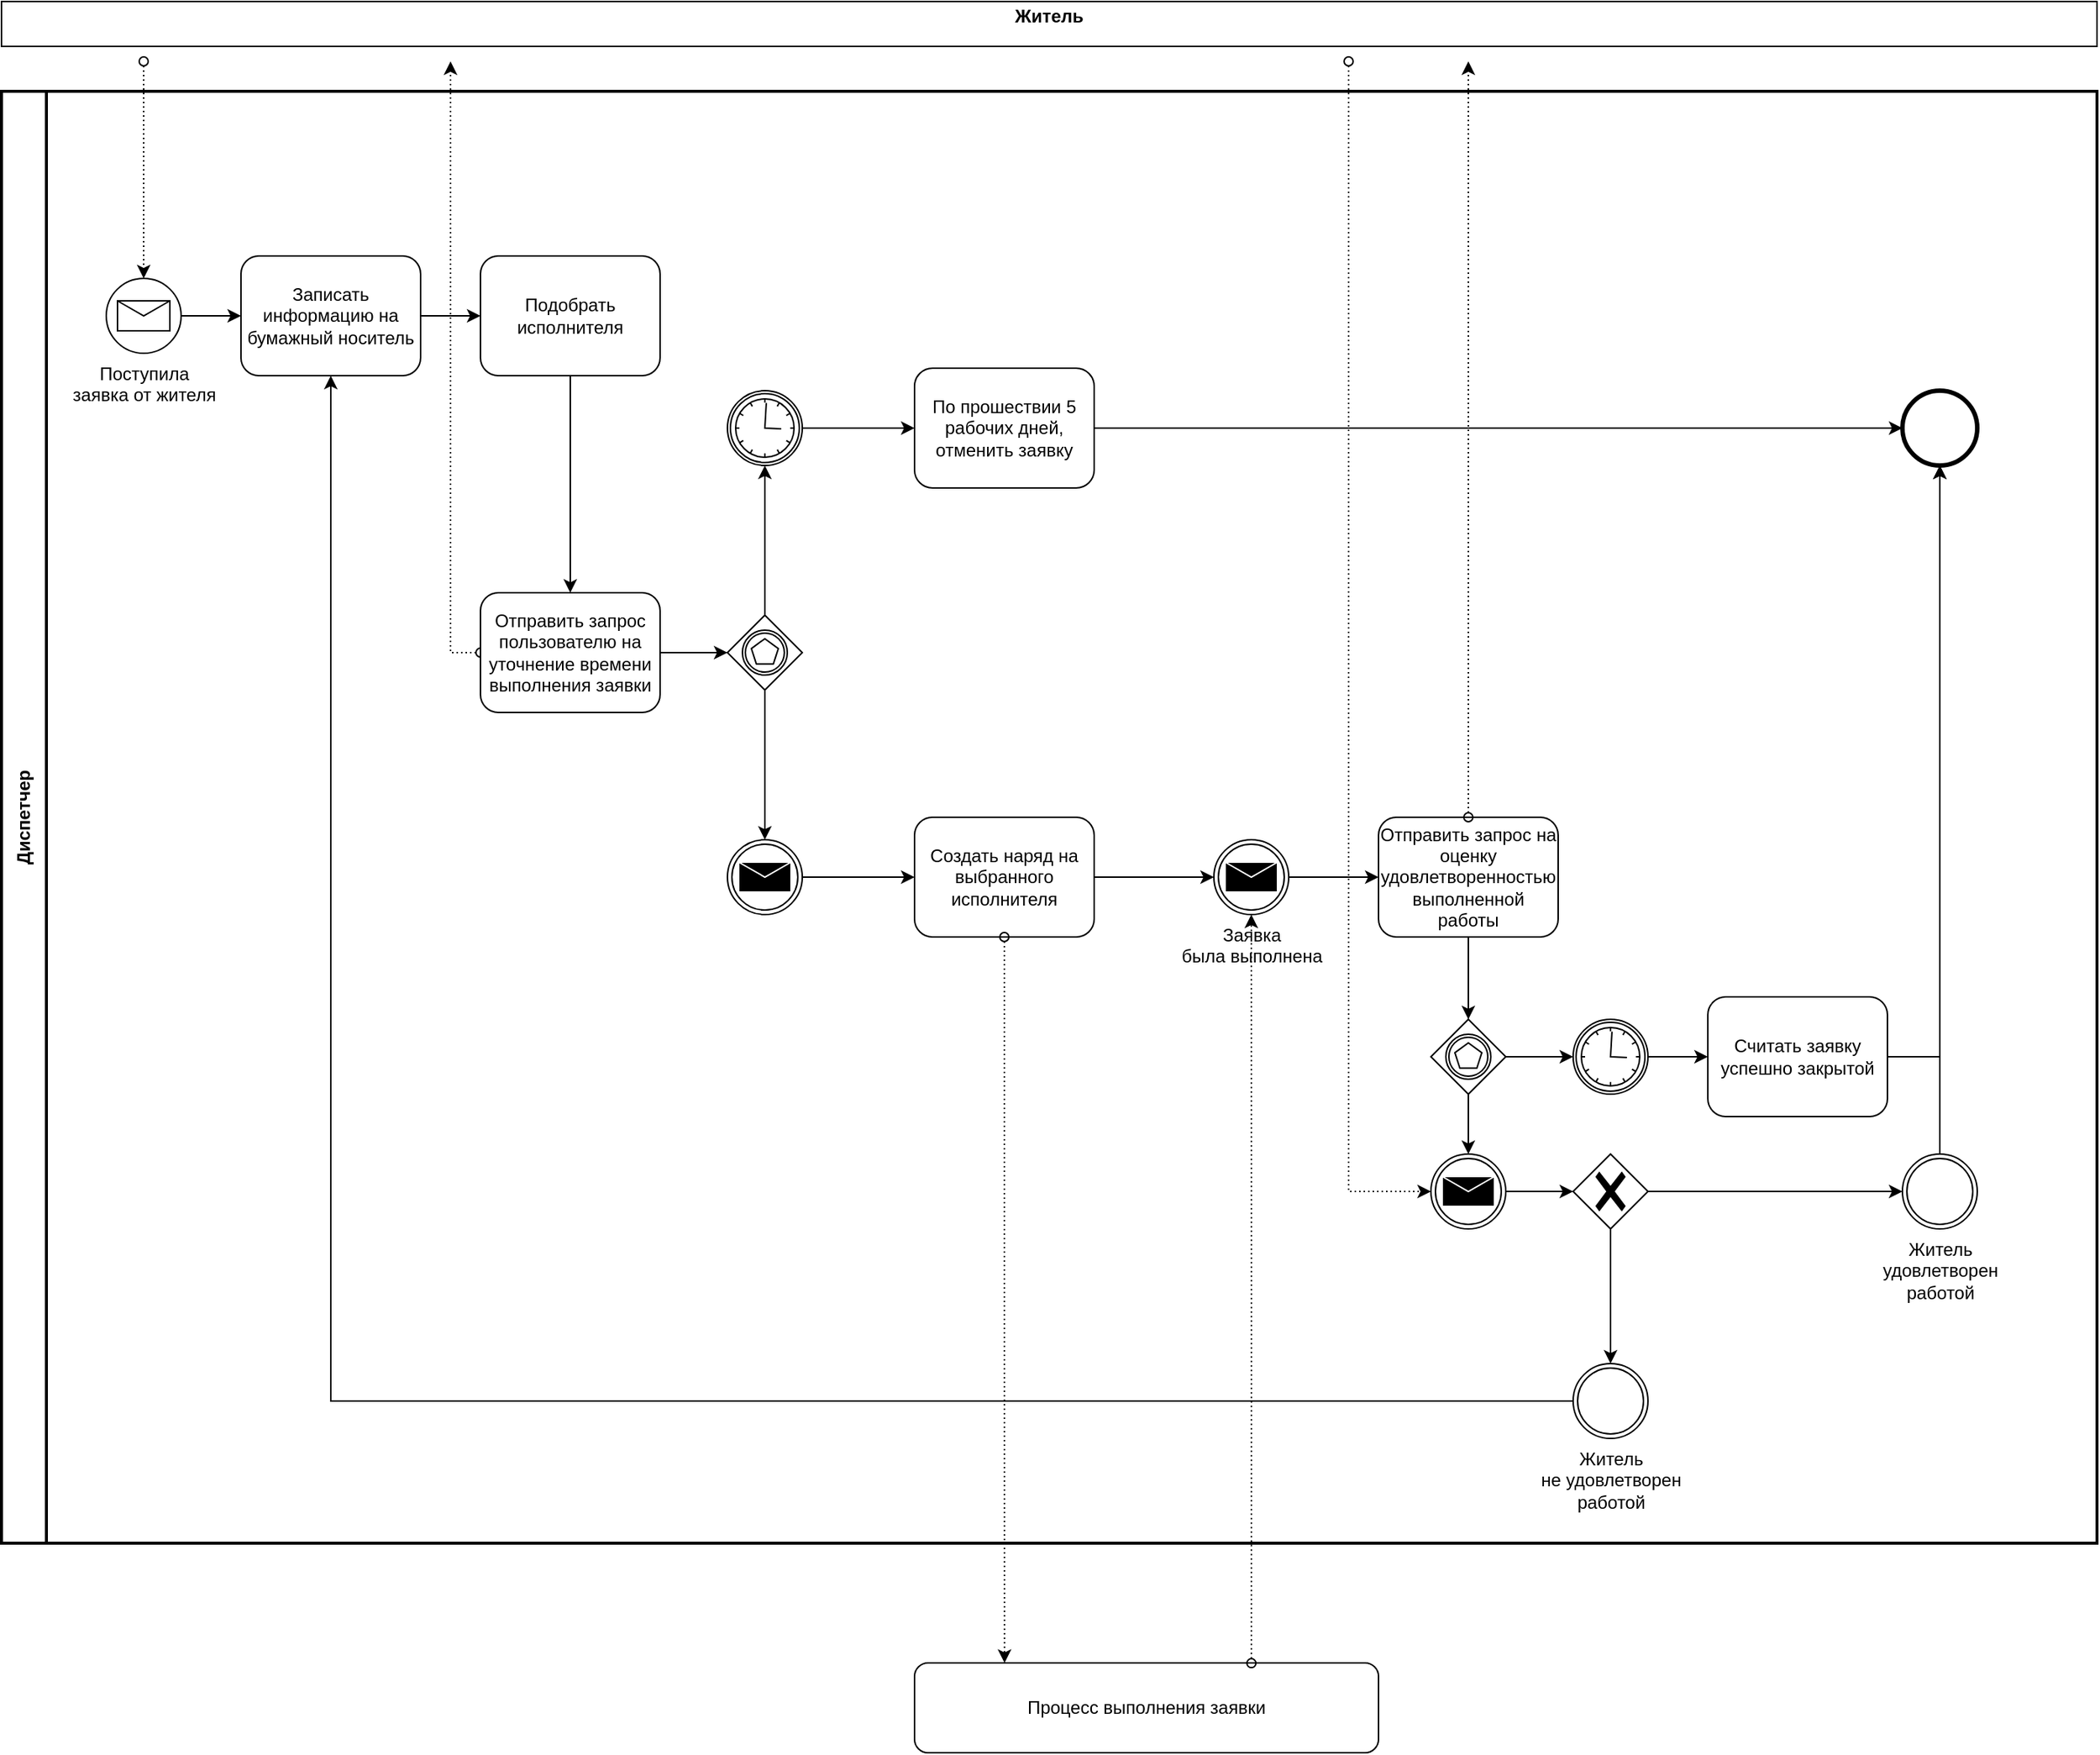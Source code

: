 <mxfile version="20.7.4" type="github">
  <diagram name="Page-1" id="2a216829-ef6e-dabb-86c1-c78162f3ba2b">
    <mxGraphModel dx="2603" dy="1430" grid="1" gridSize="10" guides="1" tooltips="1" connect="1" arrows="1" fold="1" page="1" pageScale="1" pageWidth="850" pageHeight="1100" background="none" math="0" shadow="0">
      <root>
        <mxCell id="0" />
        <mxCell id="1" parent="0" />
        <mxCell id="7nDcxTLfw2DQSQo6lw5K-8" value="&lt;b&gt;Диспетчер&lt;/b&gt;" style="swimlane;html=1;startSize=30;fontStyle=0;collapsible=0;horizontal=0;swimlaneLine=1;swimlaneFillColor=#ffffff;strokeWidth=2;whiteSpace=wrap;" vertex="1" parent="1">
          <mxGeometry x="210" y="140" width="1400" height="970" as="geometry" />
        </mxCell>
        <mxCell id="7nDcxTLfw2DQSQo6lw5K-9" value="Поступила &lt;br&gt;заявка от жителя" style="points=[[0.145,0.145,0],[0.5,0,0],[0.855,0.145,0],[1,0.5,0],[0.855,0.855,0],[0.5,1,0],[0.145,0.855,0],[0,0.5,0]];shape=mxgraph.bpmn.event;html=1;verticalLabelPosition=bottom;labelBackgroundColor=#ffffff;verticalAlign=top;align=center;perimeter=ellipsePerimeter;outlineConnect=0;aspect=fixed;outline=standard;symbol=message;" vertex="1" parent="7nDcxTLfw2DQSQo6lw5K-8">
          <mxGeometry x="70" y="125" width="50" height="50" as="geometry" />
        </mxCell>
        <mxCell id="7a84cebc1def654-3" value="Подобрать исполнителя" style="shape=ext;rounded=1;html=1;whiteSpace=wrap;" parent="7nDcxTLfw2DQSQo6lw5K-8" vertex="1">
          <mxGeometry x="320" y="110" width="120" height="80" as="geometry" />
        </mxCell>
        <mxCell id="7a84cebc1def654-2" value="Записать информацию на бумажный носитель" style="shape=ext;rounded=1;html=1;whiteSpace=wrap;" parent="7nDcxTLfw2DQSQo6lw5K-8" vertex="1">
          <mxGeometry x="160" y="110" width="120" height="80" as="geometry" />
        </mxCell>
        <mxCell id="7a84cebc1def654-39" style="edgeStyle=orthogonalEdgeStyle;rounded=0;html=1;jettySize=auto;orthogonalLoop=1;" parent="7nDcxTLfw2DQSQo6lw5K-8" source="7a84cebc1def654-2" target="7a84cebc1def654-3" edge="1">
          <mxGeometry relative="1" as="geometry" />
        </mxCell>
        <mxCell id="7nDcxTLfw2DQSQo6lw5K-10" value="" style="edgeStyle=orthogonalEdgeStyle;rounded=0;orthogonalLoop=1;jettySize=auto;html=1;" edge="1" parent="7nDcxTLfw2DQSQo6lw5K-8" source="7nDcxTLfw2DQSQo6lw5K-9" target="7a84cebc1def654-2">
          <mxGeometry relative="1" as="geometry" />
        </mxCell>
        <mxCell id="7nDcxTLfw2DQSQo6lw5K-17" style="edgeStyle=orthogonalEdgeStyle;rounded=0;orthogonalLoop=1;jettySize=auto;html=1;entryX=0.5;entryY=0;entryDx=0;entryDy=0;entryPerimeter=0;" edge="1" parent="7nDcxTLfw2DQSQo6lw5K-8" source="7nDcxTLfw2DQSQo6lw5K-13" target="7nDcxTLfw2DQSQo6lw5K-21">
          <mxGeometry relative="1" as="geometry">
            <mxPoint x="510" y="500" as="targetPoint" />
            <Array as="points" />
          </mxGeometry>
        </mxCell>
        <mxCell id="7nDcxTLfw2DQSQo6lw5K-13" value="" style="points=[[0.25,0.25,0],[0.5,0,0],[0.75,0.25,0],[1,0.5,0],[0.75,0.75,0],[0.5,1,0],[0.25,0.75,0],[0,0.5,0]];shape=mxgraph.bpmn.gateway2;html=1;verticalLabelPosition=bottom;labelBackgroundColor=#ffffff;verticalAlign=top;align=center;perimeter=rhombusPerimeter;outlineConnect=0;outline=catching;symbol=multiple;" vertex="1" parent="7nDcxTLfw2DQSQo6lw5K-8">
          <mxGeometry x="485" y="350" width="50" height="50" as="geometry" />
        </mxCell>
        <mxCell id="7nDcxTLfw2DQSQo6lw5K-20" style="edgeStyle=orthogonalEdgeStyle;rounded=0;orthogonalLoop=1;jettySize=auto;html=1;entryX=0;entryY=0.5;entryDx=0;entryDy=0;" edge="1" parent="7nDcxTLfw2DQSQo6lw5K-8" source="7nDcxTLfw2DQSQo6lw5K-15" target="7nDcxTLfw2DQSQo6lw5K-18">
          <mxGeometry relative="1" as="geometry" />
        </mxCell>
        <mxCell id="7nDcxTLfw2DQSQo6lw5K-15" value="" style="points=[[0.145,0.145,0],[0.5,0,0],[0.855,0.145,0],[1,0.5,0],[0.855,0.855,0],[0.5,1,0],[0.145,0.855,0],[0,0.5,0]];shape=mxgraph.bpmn.event;html=1;verticalLabelPosition=bottom;labelBackgroundColor=#ffffff;verticalAlign=top;align=center;perimeter=ellipsePerimeter;outlineConnect=0;aspect=fixed;outline=catching;symbol=timer;" vertex="1" parent="7nDcxTLfw2DQSQo6lw5K-8">
          <mxGeometry x="485" y="200" width="50" height="50" as="geometry" />
        </mxCell>
        <mxCell id="7a84cebc1def654-50" style="edgeStyle=orthogonalEdgeStyle;rounded=0;html=1;jettySize=auto;orthogonalLoop=1;exitX=0.5;exitY=0;exitDx=0;exitDy=0;exitPerimeter=0;entryX=0.5;entryY=1;entryDx=0;entryDy=0;entryPerimeter=0;" parent="7nDcxTLfw2DQSQo6lw5K-8" source="7nDcxTLfw2DQSQo6lw5K-13" target="7nDcxTLfw2DQSQo6lw5K-15" edge="1">
          <mxGeometry relative="1" as="geometry">
            <Array as="points">
              <mxPoint x="510" y="270" />
              <mxPoint x="510" y="270" />
            </Array>
            <mxPoint x="510" y="350" as="sourcePoint" />
            <mxPoint x="630" y="260" as="targetPoint" />
          </mxGeometry>
        </mxCell>
        <mxCell id="7nDcxTLfw2DQSQo6lw5K-48" style="edgeStyle=orthogonalEdgeStyle;rounded=0;orthogonalLoop=1;jettySize=auto;html=1;entryX=0;entryY=0.5;entryDx=0;entryDy=0;" edge="1" parent="7nDcxTLfw2DQSQo6lw5K-8" source="7nDcxTLfw2DQSQo6lw5K-18" target="7a84cebc1def654-26">
          <mxGeometry relative="1" as="geometry" />
        </mxCell>
        <mxCell id="7nDcxTLfw2DQSQo6lw5K-18" value="По прошествии 5 рабочих дней, отменить заявку" style="shape=ext;rounded=1;html=1;whiteSpace=wrap;" vertex="1" parent="7nDcxTLfw2DQSQo6lw5K-8">
          <mxGeometry x="610" y="185" width="120" height="80" as="geometry" />
        </mxCell>
        <mxCell id="7nDcxTLfw2DQSQo6lw5K-23" style="edgeStyle=orthogonalEdgeStyle;rounded=0;orthogonalLoop=1;jettySize=auto;html=1;entryX=0;entryY=0.5;entryDx=0;entryDy=0;" edge="1" parent="7nDcxTLfw2DQSQo6lw5K-8" source="7nDcxTLfw2DQSQo6lw5K-21" target="7nDcxTLfw2DQSQo6lw5K-22">
          <mxGeometry relative="1" as="geometry" />
        </mxCell>
        <mxCell id="7nDcxTLfw2DQSQo6lw5K-21" value="" style="points=[[0.145,0.145,0],[0.5,0,0],[0.855,0.145,0],[1,0.5,0],[0.855,0.855,0],[0.5,1,0],[0.145,0.855,0],[0,0.5,0]];shape=mxgraph.bpmn.event;html=1;verticalLabelPosition=bottom;labelBackgroundColor=#ffffff;verticalAlign=top;align=center;perimeter=ellipsePerimeter;outlineConnect=0;aspect=fixed;outline=throwing;symbol=message;" vertex="1" parent="7nDcxTLfw2DQSQo6lw5K-8">
          <mxGeometry x="485" y="500" width="50" height="50" as="geometry" />
        </mxCell>
        <mxCell id="7nDcxTLfw2DQSQo6lw5K-25" style="edgeStyle=orthogonalEdgeStyle;rounded=0;orthogonalLoop=1;jettySize=auto;html=1;entryX=0;entryY=0.5;entryDx=0;entryDy=0;entryPerimeter=0;" edge="1" parent="7nDcxTLfw2DQSQo6lw5K-8" source="7nDcxTLfw2DQSQo6lw5K-22" target="7nDcxTLfw2DQSQo6lw5K-24">
          <mxGeometry relative="1" as="geometry" />
        </mxCell>
        <mxCell id="7nDcxTLfw2DQSQo6lw5K-22" value="Создать наряд на выбранного исполнителя" style="shape=ext;rounded=1;html=1;whiteSpace=wrap;" vertex="1" parent="7nDcxTLfw2DQSQo6lw5K-8">
          <mxGeometry x="610" y="485" width="120" height="80" as="geometry" />
        </mxCell>
        <mxCell id="7nDcxTLfw2DQSQo6lw5K-27" style="edgeStyle=orthogonalEdgeStyle;rounded=0;orthogonalLoop=1;jettySize=auto;html=1;entryX=0;entryY=0.5;entryDx=0;entryDy=0;" edge="1" parent="7nDcxTLfw2DQSQo6lw5K-8" source="7nDcxTLfw2DQSQo6lw5K-24" target="7nDcxTLfw2DQSQo6lw5K-26">
          <mxGeometry relative="1" as="geometry" />
        </mxCell>
        <mxCell id="7nDcxTLfw2DQSQo6lw5K-24" value="Заявка &lt;br&gt;была выполнена" style="points=[[0.145,0.145,0],[0.5,0,0],[0.855,0.145,0],[1,0.5,0],[0.855,0.855,0],[0.5,1,0],[0.145,0.855,0],[0,0.5,0]];shape=mxgraph.bpmn.event;html=1;verticalLabelPosition=bottom;labelBackgroundColor=#ffffff;verticalAlign=top;align=center;perimeter=ellipsePerimeter;outlineConnect=0;aspect=fixed;outline=throwing;symbol=message;" vertex="1" parent="7nDcxTLfw2DQSQo6lw5K-8">
          <mxGeometry x="810" y="500" width="50" height="50" as="geometry" />
        </mxCell>
        <mxCell id="7nDcxTLfw2DQSQo6lw5K-29" style="edgeStyle=orthogonalEdgeStyle;rounded=0;orthogonalLoop=1;jettySize=auto;html=1;entryX=0.5;entryY=0;entryDx=0;entryDy=0;entryPerimeter=0;" edge="1" parent="7nDcxTLfw2DQSQo6lw5K-8" source="7nDcxTLfw2DQSQo6lw5K-26" target="7nDcxTLfw2DQSQo6lw5K-28">
          <mxGeometry relative="1" as="geometry" />
        </mxCell>
        <mxCell id="7nDcxTLfw2DQSQo6lw5K-26" value="Отправить запрос на оценку удовлетворенностью выполненной работы" style="shape=ext;rounded=1;html=1;whiteSpace=wrap;" vertex="1" parent="7nDcxTLfw2DQSQo6lw5K-8">
          <mxGeometry x="920" y="485" width="120" height="80" as="geometry" />
        </mxCell>
        <mxCell id="7nDcxTLfw2DQSQo6lw5K-31" style="edgeStyle=orthogonalEdgeStyle;rounded=0;orthogonalLoop=1;jettySize=auto;html=1;entryX=0;entryY=0.5;entryDx=0;entryDy=0;entryPerimeter=0;" edge="1" parent="7nDcxTLfw2DQSQo6lw5K-8" source="7nDcxTLfw2DQSQo6lw5K-28" target="7nDcxTLfw2DQSQo6lw5K-30">
          <mxGeometry relative="1" as="geometry" />
        </mxCell>
        <mxCell id="7nDcxTLfw2DQSQo6lw5K-33" style="edgeStyle=orthogonalEdgeStyle;rounded=0;orthogonalLoop=1;jettySize=auto;html=1;entryX=0.5;entryY=0;entryDx=0;entryDy=0;entryPerimeter=0;" edge="1" parent="7nDcxTLfw2DQSQo6lw5K-8" source="7nDcxTLfw2DQSQo6lw5K-28" target="7nDcxTLfw2DQSQo6lw5K-32">
          <mxGeometry relative="1" as="geometry" />
        </mxCell>
        <mxCell id="7nDcxTLfw2DQSQo6lw5K-28" value="" style="points=[[0.25,0.25,0],[0.5,0,0],[0.75,0.25,0],[1,0.5,0],[0.75,0.75,0],[0.5,1,0],[0.25,0.75,0],[0,0.5,0]];shape=mxgraph.bpmn.gateway2;html=1;verticalLabelPosition=bottom;labelBackgroundColor=#ffffff;verticalAlign=top;align=center;perimeter=rhombusPerimeter;outlineConnect=0;outline=catching;symbol=multiple;" vertex="1" parent="7nDcxTLfw2DQSQo6lw5K-8">
          <mxGeometry x="955" y="620" width="50" height="50" as="geometry" />
        </mxCell>
        <mxCell id="7nDcxTLfw2DQSQo6lw5K-35" style="edgeStyle=orthogonalEdgeStyle;rounded=0;orthogonalLoop=1;jettySize=auto;html=1;entryX=0;entryY=0.5;entryDx=0;entryDy=0;" edge="1" parent="7nDcxTLfw2DQSQo6lw5K-8" source="7nDcxTLfw2DQSQo6lw5K-30" target="7nDcxTLfw2DQSQo6lw5K-34">
          <mxGeometry relative="1" as="geometry" />
        </mxCell>
        <mxCell id="7nDcxTLfw2DQSQo6lw5K-30" value="" style="points=[[0.145,0.145,0],[0.5,0,0],[0.855,0.145,0],[1,0.5,0],[0.855,0.855,0],[0.5,1,0],[0.145,0.855,0],[0,0.5,0]];shape=mxgraph.bpmn.event;html=1;verticalLabelPosition=bottom;labelBackgroundColor=#ffffff;verticalAlign=top;align=center;perimeter=ellipsePerimeter;outlineConnect=0;aspect=fixed;outline=catching;symbol=timer;" vertex="1" parent="7nDcxTLfw2DQSQo6lw5K-8">
          <mxGeometry x="1050" y="620" width="50" height="50" as="geometry" />
        </mxCell>
        <mxCell id="7nDcxTLfw2DQSQo6lw5K-38" style="edgeStyle=orthogonalEdgeStyle;rounded=0;orthogonalLoop=1;jettySize=auto;html=1;entryX=0;entryY=0.5;entryDx=0;entryDy=0;entryPerimeter=0;" edge="1" parent="7nDcxTLfw2DQSQo6lw5K-8" source="7nDcxTLfw2DQSQo6lw5K-32" target="7nDcxTLfw2DQSQo6lw5K-37">
          <mxGeometry relative="1" as="geometry" />
        </mxCell>
        <mxCell id="7nDcxTLfw2DQSQo6lw5K-32" value="" style="points=[[0.145,0.145,0],[0.5,0,0],[0.855,0.145,0],[1,0.5,0],[0.855,0.855,0],[0.5,1,0],[0.145,0.855,0],[0,0.5,0]];shape=mxgraph.bpmn.event;html=1;verticalLabelPosition=bottom;labelBackgroundColor=#ffffff;verticalAlign=top;align=center;perimeter=ellipsePerimeter;outlineConnect=0;aspect=fixed;outline=throwing;symbol=message;" vertex="1" parent="7nDcxTLfw2DQSQo6lw5K-8">
          <mxGeometry x="955" y="710" width="50" height="50" as="geometry" />
        </mxCell>
        <mxCell id="7nDcxTLfw2DQSQo6lw5K-34" value="Считать заявку успешно закрытой" style="shape=ext;rounded=1;html=1;whiteSpace=wrap;" vertex="1" parent="7nDcxTLfw2DQSQo6lw5K-8">
          <mxGeometry x="1140" y="605" width="120" height="80" as="geometry" />
        </mxCell>
        <mxCell id="7a84cebc1def654-26" value="" style="shape=mxgraph.bpmn.shape;html=1;verticalLabelPosition=bottom;labelBackgroundColor=#ffffff;verticalAlign=top;perimeter=ellipsePerimeter;outline=end;symbol=general;" parent="7nDcxTLfw2DQSQo6lw5K-8" vertex="1">
          <mxGeometry x="1270" y="200.0" width="50" height="50" as="geometry" />
        </mxCell>
        <mxCell id="7nDcxTLfw2DQSQo6lw5K-36" style="edgeStyle=orthogonalEdgeStyle;rounded=0;orthogonalLoop=1;jettySize=auto;html=1;entryX=0.5;entryY=1;entryDx=0;entryDy=0;" edge="1" parent="7nDcxTLfw2DQSQo6lw5K-8" source="7nDcxTLfw2DQSQo6lw5K-34" target="7a84cebc1def654-26">
          <mxGeometry relative="1" as="geometry" />
        </mxCell>
        <mxCell id="7nDcxTLfw2DQSQo6lw5K-40" style="edgeStyle=orthogonalEdgeStyle;rounded=0;orthogonalLoop=1;jettySize=auto;html=1;entryX=0;entryY=0.5;entryDx=0;entryDy=0;entryPerimeter=0;" edge="1" parent="7nDcxTLfw2DQSQo6lw5K-8" source="7nDcxTLfw2DQSQo6lw5K-37" target="7nDcxTLfw2DQSQo6lw5K-42">
          <mxGeometry relative="1" as="geometry">
            <mxPoint x="1270" y="735" as="targetPoint" />
          </mxGeometry>
        </mxCell>
        <mxCell id="7nDcxTLfw2DQSQo6lw5K-44" style="edgeStyle=orthogonalEdgeStyle;rounded=0;orthogonalLoop=1;jettySize=auto;html=1;entryX=0.5;entryY=0;entryDx=0;entryDy=0;entryPerimeter=0;" edge="1" parent="7nDcxTLfw2DQSQo6lw5K-8" source="7nDcxTLfw2DQSQo6lw5K-37" target="7nDcxTLfw2DQSQo6lw5K-43">
          <mxGeometry relative="1" as="geometry">
            <Array as="points" />
          </mxGeometry>
        </mxCell>
        <mxCell id="7nDcxTLfw2DQSQo6lw5K-37" value="" style="points=[[0.25,0.25,0],[0.5,0,0],[0.75,0.25,0],[1,0.5,0],[0.75,0.75,0],[0.5,1,0],[0.25,0.75,0],[0,0.5,0]];shape=mxgraph.bpmn.gateway2;html=1;verticalLabelPosition=bottom;labelBackgroundColor=#ffffff;verticalAlign=top;align=center;perimeter=rhombusPerimeter;outlineConnect=0;outline=none;symbol=none;gwType=exclusive;" vertex="1" parent="7nDcxTLfw2DQSQo6lw5K-8">
          <mxGeometry x="1050" y="710" width="50" height="50" as="geometry" />
        </mxCell>
        <mxCell id="7nDcxTLfw2DQSQo6lw5K-46" style="edgeStyle=orthogonalEdgeStyle;rounded=0;orthogonalLoop=1;jettySize=auto;html=1;entryX=0.5;entryY=1;entryDx=0;entryDy=0;" edge="1" parent="7nDcxTLfw2DQSQo6lw5K-8" source="7nDcxTLfw2DQSQo6lw5K-42" target="7a84cebc1def654-26">
          <mxGeometry relative="1" as="geometry" />
        </mxCell>
        <mxCell id="7nDcxTLfw2DQSQo6lw5K-42" value="Житель &lt;br&gt;удовлетворен &lt;br&gt;работой" style="points=[[0.145,0.145,0],[0.5,0,0],[0.855,0.145,0],[1,0.5,0],[0.855,0.855,0],[0.5,1,0],[0.145,0.855,0],[0,0.5,0]];shape=mxgraph.bpmn.event;html=1;verticalLabelPosition=bottom;labelBackgroundColor=#ffffff;verticalAlign=top;align=center;perimeter=ellipsePerimeter;outlineConnect=0;aspect=fixed;outline=throwing;symbol=general;" vertex="1" parent="7nDcxTLfw2DQSQo6lw5K-8">
          <mxGeometry x="1270" y="710" width="50" height="50" as="geometry" />
        </mxCell>
        <mxCell id="7nDcxTLfw2DQSQo6lw5K-45" style="edgeStyle=orthogonalEdgeStyle;rounded=0;orthogonalLoop=1;jettySize=auto;html=1;entryX=0.5;entryY=1;entryDx=0;entryDy=0;" edge="1" parent="7nDcxTLfw2DQSQo6lw5K-8" source="7nDcxTLfw2DQSQo6lw5K-43" target="7a84cebc1def654-2">
          <mxGeometry relative="1" as="geometry">
            <Array as="points">
              <mxPoint x="220" y="875" />
            </Array>
          </mxGeometry>
        </mxCell>
        <mxCell id="7nDcxTLfw2DQSQo6lw5K-43" value="Житель &lt;br&gt;не удовлетворен &lt;br&gt;работой" style="points=[[0.145,0.145,0],[0.5,0,0],[0.855,0.145,0],[1,0.5,0],[0.855,0.855,0],[0.5,1,0],[0.145,0.855,0],[0,0.5,0]];shape=mxgraph.bpmn.event;html=1;verticalLabelPosition=bottom;labelBackgroundColor=#ffffff;verticalAlign=top;align=center;perimeter=ellipsePerimeter;outlineConnect=0;aspect=fixed;outline=throwing;symbol=general;" vertex="1" parent="7nDcxTLfw2DQSQo6lw5K-8">
          <mxGeometry x="1050" y="850" width="50" height="50" as="geometry" />
        </mxCell>
        <mxCell id="7nDcxTLfw2DQSQo6lw5K-6" style="edgeStyle=orthogonalEdgeStyle;rounded=0;orthogonalLoop=1;jettySize=auto;html=1;" edge="1" parent="1" source="7a84cebc1def654-3" target="7a84cebc1def654-8">
          <mxGeometry relative="1" as="geometry" />
        </mxCell>
        <mxCell id="7nDcxTLfw2DQSQo6lw5K-52" style="edgeStyle=orthogonalEdgeStyle;rounded=0;orthogonalLoop=1;jettySize=auto;html=1;dashed=1;dashPattern=1 2;startArrow=oval;startFill=0;" edge="1" parent="1" source="7a84cebc1def654-8">
          <mxGeometry relative="1" as="geometry">
            <mxPoint x="510" y="120" as="targetPoint" />
          </mxGeometry>
        </mxCell>
        <mxCell id="7a84cebc1def654-8" value="Отправить запрос пользователю на уточнение времени выполнения заявки" style="shape=ext;rounded=1;html=1;whiteSpace=wrap;" parent="1" vertex="1">
          <mxGeometry x="530" y="475" width="120" height="80" as="geometry" />
        </mxCell>
        <mxCell id="7a84cebc1def654-49" style="edgeStyle=orthogonalEdgeStyle;rounded=0;html=1;jettySize=auto;orthogonalLoop=1;entryX=0;entryY=0.5;entryDx=0;entryDy=0;entryPerimeter=0;" parent="1" source="7a84cebc1def654-8" target="7nDcxTLfw2DQSQo6lw5K-13" edge="1">
          <mxGeometry relative="1" as="geometry">
            <mxPoint x="695" y="515" as="targetPoint" />
          </mxGeometry>
        </mxCell>
        <mxCell id="7a84cebc1def654-54" style="edgeStyle=orthogonalEdgeStyle;rounded=0;html=1;jettySize=auto;orthogonalLoop=1;" parent="1" target="7a84cebc1def654-22" edge="1">
          <mxGeometry relative="1" as="geometry">
            <Array as="points">
              <mxPoint x="855" y="815" />
            </Array>
            <mxPoint x="855" y="720" as="sourcePoint" />
          </mxGeometry>
        </mxCell>
        <mxCell id="7a84cebc1def654-55" style="edgeStyle=orthogonalEdgeStyle;rounded=0;html=1;jettySize=auto;orthogonalLoop=1;" parent="1" source="7a84cebc1def654-53" edge="1">
          <mxGeometry relative="1" as="geometry">
            <Array as="points">
              <mxPoint x="855" y="515" />
            </Array>
            <mxPoint x="905" y="515" as="targetPoint" />
          </mxGeometry>
        </mxCell>
        <mxCell id="7a84cebc1def654-59" style="edgeStyle=orthogonalEdgeStyle;rounded=0;html=1;jettySize=auto;orthogonalLoop=1;" parent="1" target="7a84cebc1def654-20" edge="1">
          <mxGeometry relative="1" as="geometry">
            <mxPoint x="1025" y="815" as="sourcePoint" />
          </mxGeometry>
        </mxCell>
        <mxCell id="7a84cebc1def654-60" style="edgeStyle=orthogonalEdgeStyle;rounded=0;html=1;jettySize=auto;orthogonalLoop=1;endArrow=none;endFill=0;" parent="1" source="7a84cebc1def654-34" edge="1">
          <mxGeometry relative="1" as="geometry">
            <mxPoint x="965" y="855" as="targetPoint" />
          </mxGeometry>
        </mxCell>
        <mxCell id="7a84cebc1def654-61" style="edgeStyle=orthogonalEdgeStyle;rounded=0;html=1;jettySize=auto;orthogonalLoop=1;endArrow=none;endFill=0;" parent="1" source="7a84cebc1def654-32" edge="1">
          <mxGeometry relative="1" as="geometry">
            <mxPoint x="1110" y="855" as="targetPoint" />
          </mxGeometry>
        </mxCell>
        <mxCell id="7a84cebc1def654-63" style="edgeStyle=orthogonalEdgeStyle;rounded=0;html=1;jettySize=auto;orthogonalLoop=1;endArrow=none;endFill=0;" parent="1" source="7a84cebc1def654-33" edge="1">
          <mxGeometry relative="1" as="geometry">
            <mxPoint x="1280" y="855" as="targetPoint" />
          </mxGeometry>
        </mxCell>
        <mxCell id="7a84cebc1def654-64" style="edgeStyle=orthogonalEdgeStyle;rounded=0;html=1;jettySize=auto;orthogonalLoop=1;" parent="1" target="7a84cebc1def654-18" edge="1">
          <mxGeometry relative="1" as="geometry">
            <mxPoint x="1170" y="815" as="sourcePoint" />
          </mxGeometry>
        </mxCell>
        <mxCell id="7nDcxTLfw2DQSQo6lw5K-47" style="edgeStyle=orthogonalEdgeStyle;rounded=0;orthogonalLoop=1;jettySize=auto;html=1;entryX=0.5;entryY=0;entryDx=0;entryDy=0;entryPerimeter=0;startArrow=oval;startFill=0;dashed=1;dashPattern=1 2;" edge="1" parent="1" target="7nDcxTLfw2DQSQo6lw5K-9">
          <mxGeometry relative="1" as="geometry">
            <mxPoint x="305" y="120" as="sourcePoint" />
            <Array as="points">
              <mxPoint x="305" y="180" />
              <mxPoint x="305" y="180" />
            </Array>
          </mxGeometry>
        </mxCell>
        <mxCell id="7nDcxTLfw2DQSQo6lw5K-3" value="&lt;b&gt;Житель&lt;/b&gt;" style="swimlane;html=1;startSize=20;fontStyle=0;collapsible=0;horizontal=1;swimlaneLine=0;fillColor=none;whiteSpace=wrap;verticalAlign=middle;" vertex="1" parent="1">
          <mxGeometry x="210" y="80" width="1400" height="30" as="geometry" />
        </mxCell>
        <mxCell id="7nDcxTLfw2DQSQo6lw5K-50" style="edgeStyle=orthogonalEdgeStyle;rounded=0;orthogonalLoop=1;jettySize=auto;html=1;entryX=0;entryY=0.5;entryDx=0;entryDy=0;entryPerimeter=0;dashed=1;dashPattern=1 2;startArrow=oval;startFill=0;" edge="1" parent="1" target="7nDcxTLfw2DQSQo6lw5K-32">
          <mxGeometry relative="1" as="geometry">
            <mxPoint x="1110" y="120" as="sourcePoint" />
            <Array as="points">
              <mxPoint x="1110" y="875" />
            </Array>
          </mxGeometry>
        </mxCell>
        <mxCell id="7nDcxTLfw2DQSQo6lw5K-53" style="edgeStyle=orthogonalEdgeStyle;rounded=0;orthogonalLoop=1;jettySize=auto;html=1;dashed=1;dashPattern=1 2;startArrow=oval;startFill=0;" edge="1" parent="1" source="7nDcxTLfw2DQSQo6lw5K-26">
          <mxGeometry relative="1" as="geometry">
            <mxPoint x="1190" y="120" as="targetPoint" />
          </mxGeometry>
        </mxCell>
        <mxCell id="7nDcxTLfw2DQSQo6lw5K-55" value="Процесс выполнения заявки" style="whiteSpace=wrap;html=1;rounded=1;" vertex="1" parent="1">
          <mxGeometry x="820" y="1190" width="310" height="60" as="geometry" />
        </mxCell>
        <mxCell id="7nDcxTLfw2DQSQo6lw5K-57" style="edgeStyle=orthogonalEdgeStyle;rounded=0;orthogonalLoop=1;jettySize=auto;html=1;entryX=0.194;entryY=0;entryDx=0;entryDy=0;entryPerimeter=0;dashed=1;dashPattern=1 2;startArrow=oval;startFill=0;" edge="1" parent="1" source="7nDcxTLfw2DQSQo6lw5K-22" target="7nDcxTLfw2DQSQo6lw5K-55">
          <mxGeometry relative="1" as="geometry" />
        </mxCell>
        <mxCell id="7nDcxTLfw2DQSQo6lw5K-58" style="edgeStyle=orthogonalEdgeStyle;rounded=0;orthogonalLoop=1;jettySize=auto;html=1;dashed=1;dashPattern=1 2;startArrow=oval;startFill=0;exitX=0.726;exitY=0.003;exitDx=0;exitDy=0;exitPerimeter=0;" edge="1" parent="1" source="7nDcxTLfw2DQSQo6lw5K-55" target="7nDcxTLfw2DQSQo6lw5K-24">
          <mxGeometry relative="1" as="geometry" />
        </mxCell>
      </root>
    </mxGraphModel>
  </diagram>
</mxfile>
